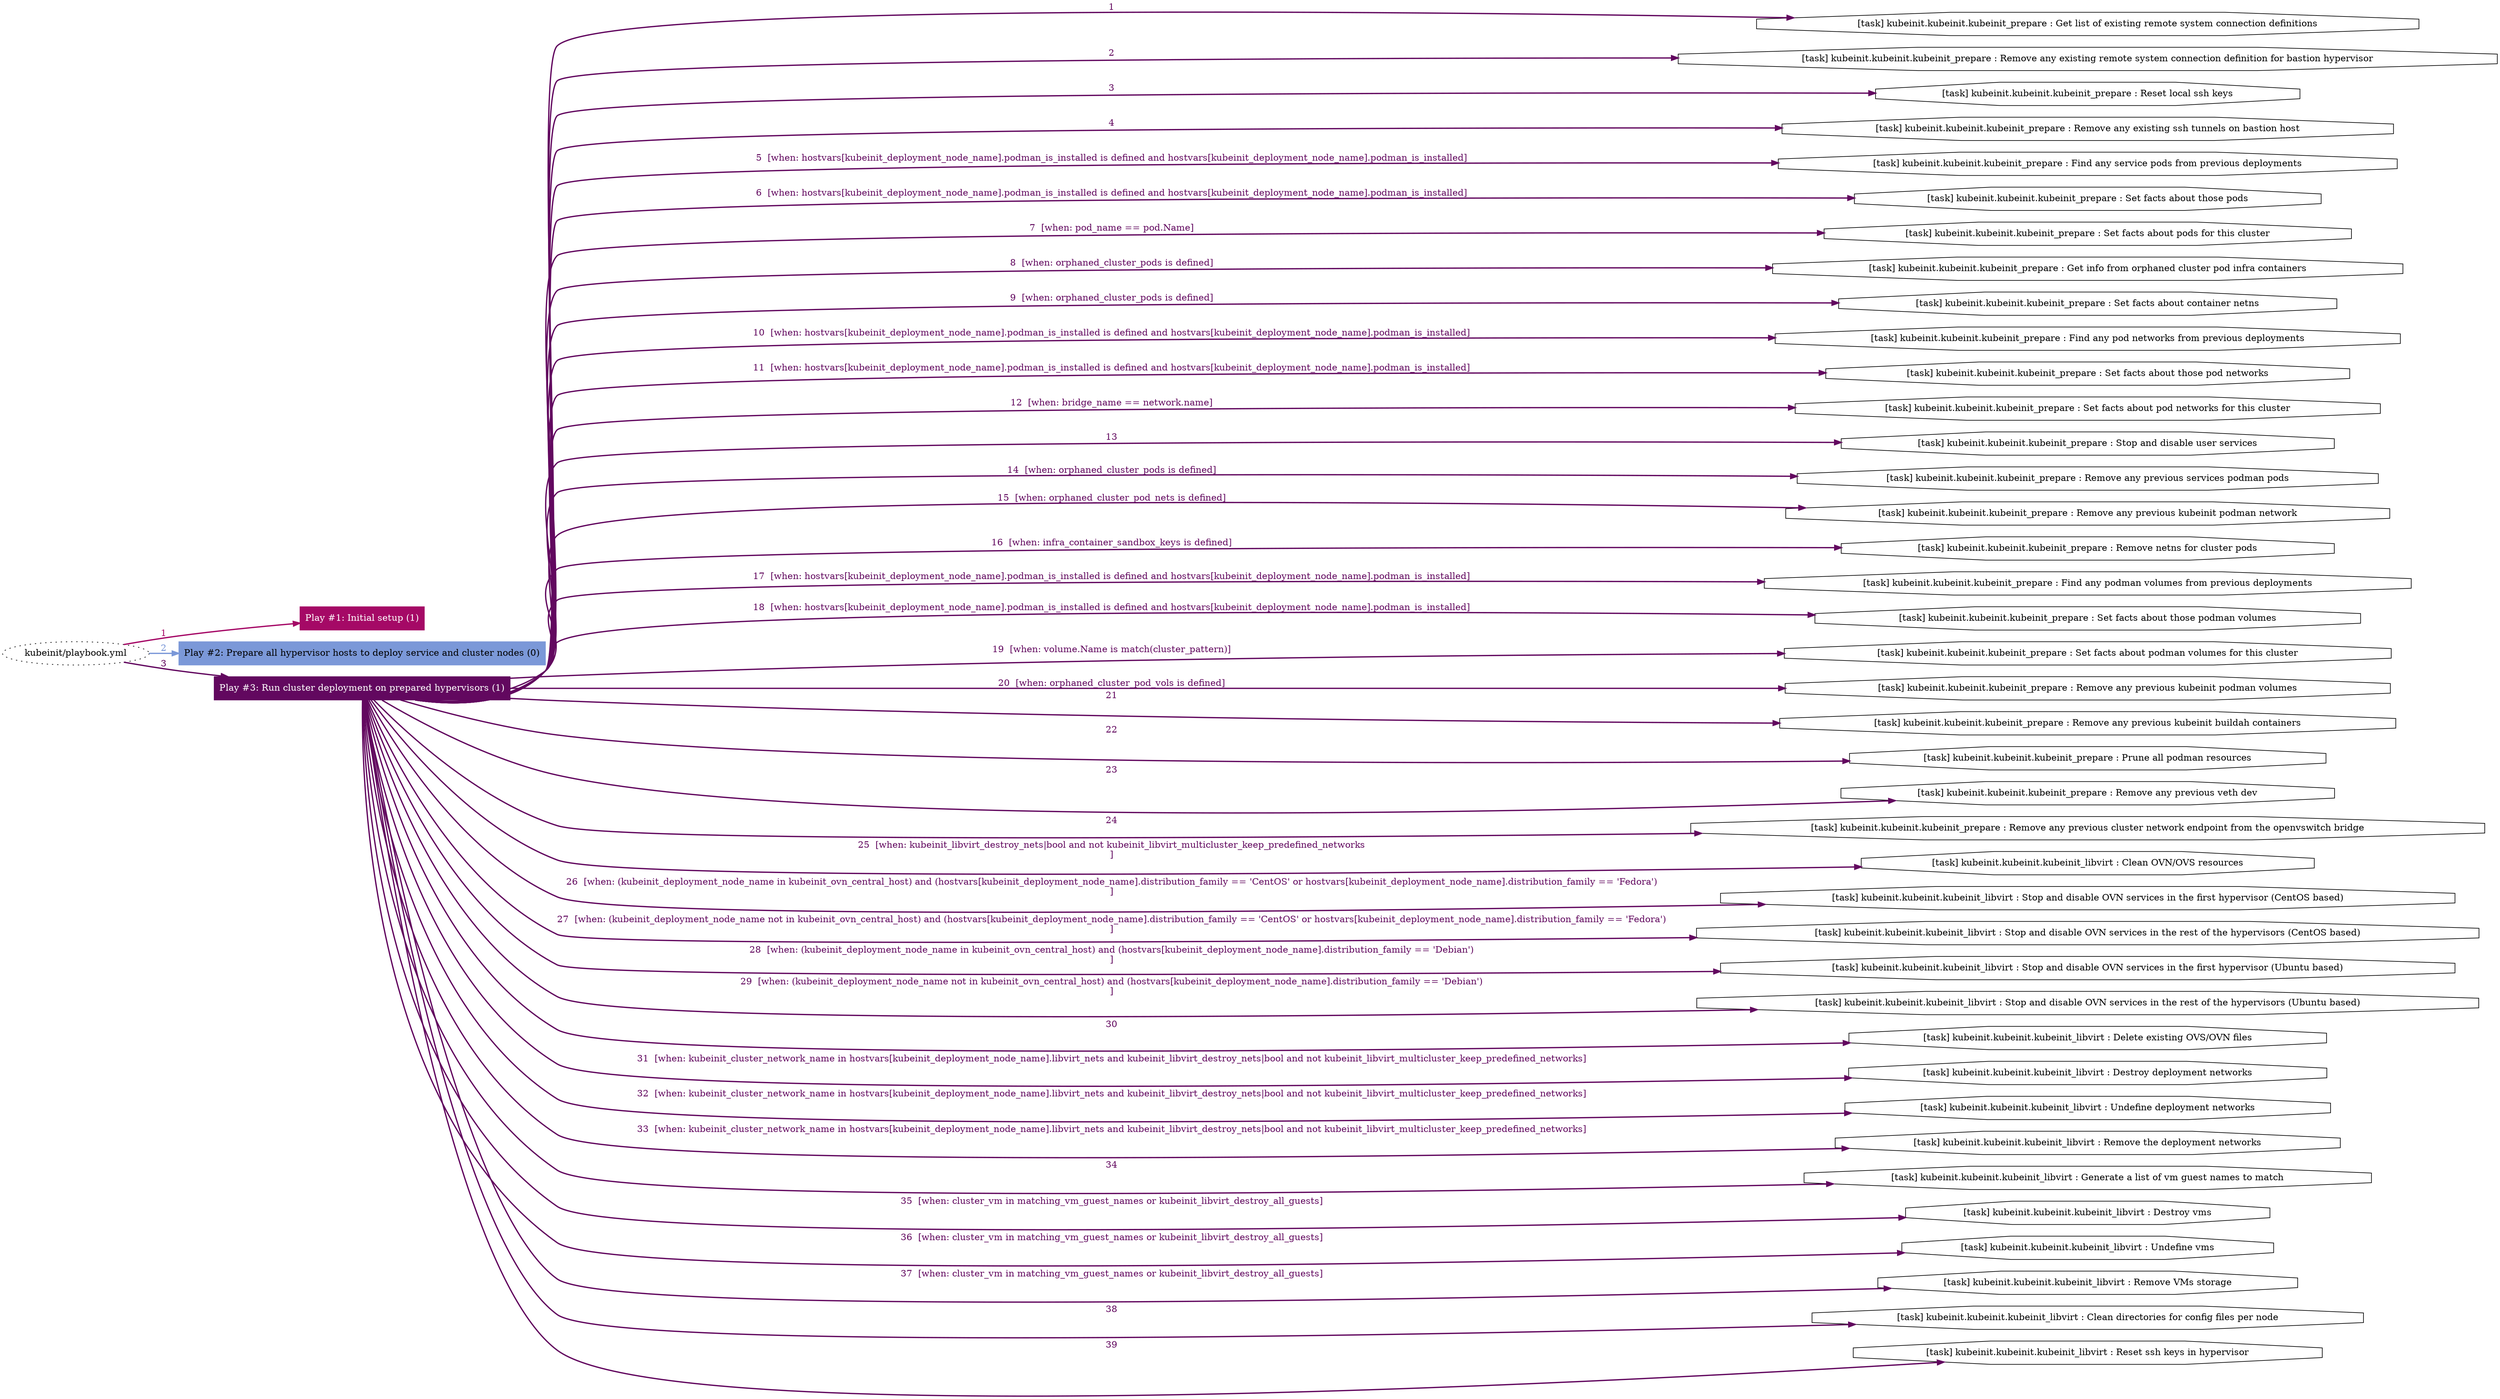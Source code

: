 digraph "kubeinit/playbook.yml "{
	graph [concentrate=true ordering=in rankdir=LR ratio=fill]
	edge [esep=5 sep=10]
	"kubeinit/playbook.yml" [id=root_node style=dotted]
	subgraph "Play #1: Initial setup (1) "{
		"Play #1: Initial setup (1)" [color="#a50966" fontcolor="#ffffff" id="play_a1387f41-b7bb-49d8-98b6-33ec2702af17" shape=box style=filled tooltip=localhost]
		"kubeinit/playbook.yml" -> "Play #1: Initial setup (1)" [label=1 color="#a50966" fontcolor="#a50966" id="edge_91ad8f6e-4850-4bef-8eff-d2e113e96812" style=bold]
	}
	subgraph "Play #2: Prepare all hypervisor hosts to deploy service and cluster nodes (0) "{
		"Play #2: Prepare all hypervisor hosts to deploy service and cluster nodes (0)" [color="#7b98d8" fontcolor="#000000" id="play_ec06dc62-13a4-49f2-ba86-e07b044ee218" shape=box style=filled tooltip=""]
		"kubeinit/playbook.yml" -> "Play #2: Prepare all hypervisor hosts to deploy service and cluster nodes (0)" [label=2 color="#7b98d8" fontcolor="#7b98d8" id="edge_66de62b5-c27e-48c3-b06b-ecd4adb2c7c7" style=bold]
	}
	subgraph "Play #3: Run cluster deployment on prepared hypervisors (1) "{
		"Play #3: Run cluster deployment on prepared hypervisors (1)" [color="#62085f" fontcolor="#ffffff" id="play_036b0e34-6fda-4330-bc8e-109a719296e6" shape=box style=filled tooltip=localhost]
		"kubeinit/playbook.yml" -> "Play #3: Run cluster deployment on prepared hypervisors (1)" [label=3 color="#62085f" fontcolor="#62085f" id="edge_0bc18b15-f51f-4a72-9f4f-c85fd76f94b4" style=bold]
		"task_169668bf-4541-44da-8700-f87e6be98463" [label="[task] kubeinit.kubeinit.kubeinit_prepare : Get list of existing remote system connection definitions" id="task_169668bf-4541-44da-8700-f87e6be98463" shape=octagon tooltip="[task] kubeinit.kubeinit.kubeinit_prepare : Get list of existing remote system connection definitions"]
		"Play #3: Run cluster deployment on prepared hypervisors (1)" -> "task_169668bf-4541-44da-8700-f87e6be98463" [label=1 color="#62085f" fontcolor="#62085f" id="edge_6e803d1e-3ba5-4034-88ff-5f02cb3239cc" style=bold]
		"task_d655adf2-0d70-4642-b07c-669457c51b8a" [label="[task] kubeinit.kubeinit.kubeinit_prepare : Remove any existing remote system connection definition for bastion hypervisor" id="task_d655adf2-0d70-4642-b07c-669457c51b8a" shape=octagon tooltip="[task] kubeinit.kubeinit.kubeinit_prepare : Remove any existing remote system connection definition for bastion hypervisor"]
		"Play #3: Run cluster deployment on prepared hypervisors (1)" -> "task_d655adf2-0d70-4642-b07c-669457c51b8a" [label=2 color="#62085f" fontcolor="#62085f" id="edge_54481008-b43b-4026-815f-80d96d889c1b" style=bold]
		"task_0fe05c91-bcc4-4c7f-b221-4efc98ad7317" [label="[task] kubeinit.kubeinit.kubeinit_prepare : Reset local ssh keys" id="task_0fe05c91-bcc4-4c7f-b221-4efc98ad7317" shape=octagon tooltip="[task] kubeinit.kubeinit.kubeinit_prepare : Reset local ssh keys"]
		"Play #3: Run cluster deployment on prepared hypervisors (1)" -> "task_0fe05c91-bcc4-4c7f-b221-4efc98ad7317" [label=3 color="#62085f" fontcolor="#62085f" id="edge_6ecc8dce-ed13-409d-8f73-933d35fe0f2d" style=bold]
		"task_9d92274c-af77-4b5e-8908-7cd5575ada12" [label="[task] kubeinit.kubeinit.kubeinit_prepare : Remove any existing ssh tunnels on bastion host" id="task_9d92274c-af77-4b5e-8908-7cd5575ada12" shape=octagon tooltip="[task] kubeinit.kubeinit.kubeinit_prepare : Remove any existing ssh tunnels on bastion host"]
		"Play #3: Run cluster deployment on prepared hypervisors (1)" -> "task_9d92274c-af77-4b5e-8908-7cd5575ada12" [label=4 color="#62085f" fontcolor="#62085f" id="edge_5f6db86b-5230-4be1-9461-ac58860e3c0b" style=bold]
		"task_67c65e4d-95fb-4a70-9c05-0319cfebf3f5" [label="[task] kubeinit.kubeinit.kubeinit_prepare : Find any service pods from previous deployments" id="task_67c65e4d-95fb-4a70-9c05-0319cfebf3f5" shape=octagon tooltip="[task] kubeinit.kubeinit.kubeinit_prepare : Find any service pods from previous deployments"]
		"Play #3: Run cluster deployment on prepared hypervisors (1)" -> "task_67c65e4d-95fb-4a70-9c05-0319cfebf3f5" [label="5  [when: hostvars[kubeinit_deployment_node_name].podman_is_installed is defined and hostvars[kubeinit_deployment_node_name].podman_is_installed]" color="#62085f" fontcolor="#62085f" id="edge_78362b4b-b94c-402c-b4dd-7b40689b4864" style=bold]
		"task_f736667b-26aa-497f-bc52-da88040dd0ce" [label="[task] kubeinit.kubeinit.kubeinit_prepare : Set facts about those pods" id="task_f736667b-26aa-497f-bc52-da88040dd0ce" shape=octagon tooltip="[task] kubeinit.kubeinit.kubeinit_prepare : Set facts about those pods"]
		"Play #3: Run cluster deployment on prepared hypervisors (1)" -> "task_f736667b-26aa-497f-bc52-da88040dd0ce" [label="6  [when: hostvars[kubeinit_deployment_node_name].podman_is_installed is defined and hostvars[kubeinit_deployment_node_name].podman_is_installed]" color="#62085f" fontcolor="#62085f" id="edge_ffad34ed-d4f6-4b6f-a44b-62f909750e97" style=bold]
		"task_5c5198cf-c3b7-46da-b6c4-9ab7e8c1baab" [label="[task] kubeinit.kubeinit.kubeinit_prepare : Set facts about pods for this cluster" id="task_5c5198cf-c3b7-46da-b6c4-9ab7e8c1baab" shape=octagon tooltip="[task] kubeinit.kubeinit.kubeinit_prepare : Set facts about pods for this cluster"]
		"Play #3: Run cluster deployment on prepared hypervisors (1)" -> "task_5c5198cf-c3b7-46da-b6c4-9ab7e8c1baab" [label="7  [when: pod_name == pod.Name]" color="#62085f" fontcolor="#62085f" id="edge_13a77500-83e1-49c3-8e74-821de7eef20d" style=bold]
		"task_a985e9f2-d06d-4b79-8888-1487f755b244" [label="[task] kubeinit.kubeinit.kubeinit_prepare : Get info from orphaned cluster pod infra containers" id="task_a985e9f2-d06d-4b79-8888-1487f755b244" shape=octagon tooltip="[task] kubeinit.kubeinit.kubeinit_prepare : Get info from orphaned cluster pod infra containers"]
		"Play #3: Run cluster deployment on prepared hypervisors (1)" -> "task_a985e9f2-d06d-4b79-8888-1487f755b244" [label="8  [when: orphaned_cluster_pods is defined]" color="#62085f" fontcolor="#62085f" id="edge_04566e03-9f9a-4cc5-9447-58706979801a" style=bold]
		"task_80a07830-d492-408f-83c9-2e5b27a8f7b7" [label="[task] kubeinit.kubeinit.kubeinit_prepare : Set facts about container netns" id="task_80a07830-d492-408f-83c9-2e5b27a8f7b7" shape=octagon tooltip="[task] kubeinit.kubeinit.kubeinit_prepare : Set facts about container netns"]
		"Play #3: Run cluster deployment on prepared hypervisors (1)" -> "task_80a07830-d492-408f-83c9-2e5b27a8f7b7" [label="9  [when: orphaned_cluster_pods is defined]" color="#62085f" fontcolor="#62085f" id="edge_6979cecb-8a60-488e-98fd-0c85dca002ab" style=bold]
		"task_9ad0d80e-040d-42a3-a5a6-743cf27a6e07" [label="[task] kubeinit.kubeinit.kubeinit_prepare : Find any pod networks from previous deployments" id="task_9ad0d80e-040d-42a3-a5a6-743cf27a6e07" shape=octagon tooltip="[task] kubeinit.kubeinit.kubeinit_prepare : Find any pod networks from previous deployments"]
		"Play #3: Run cluster deployment on prepared hypervisors (1)" -> "task_9ad0d80e-040d-42a3-a5a6-743cf27a6e07" [label="10  [when: hostvars[kubeinit_deployment_node_name].podman_is_installed is defined and hostvars[kubeinit_deployment_node_name].podman_is_installed]" color="#62085f" fontcolor="#62085f" id="edge_dc01c474-1dc9-47dc-b717-dd84921a010a" style=bold]
		"task_6d5f5fc1-0ae0-412f-98f6-1398b971c6cf" [label="[task] kubeinit.kubeinit.kubeinit_prepare : Set facts about those pod networks" id="task_6d5f5fc1-0ae0-412f-98f6-1398b971c6cf" shape=octagon tooltip="[task] kubeinit.kubeinit.kubeinit_prepare : Set facts about those pod networks"]
		"Play #3: Run cluster deployment on prepared hypervisors (1)" -> "task_6d5f5fc1-0ae0-412f-98f6-1398b971c6cf" [label="11  [when: hostvars[kubeinit_deployment_node_name].podman_is_installed is defined and hostvars[kubeinit_deployment_node_name].podman_is_installed]" color="#62085f" fontcolor="#62085f" id="edge_304d0249-3b29-4da8-a057-d268745b63bd" style=bold]
		"task_cdb08ec2-173d-4d26-a0ba-5be142531400" [label="[task] kubeinit.kubeinit.kubeinit_prepare : Set facts about pod networks for this cluster" id="task_cdb08ec2-173d-4d26-a0ba-5be142531400" shape=octagon tooltip="[task] kubeinit.kubeinit.kubeinit_prepare : Set facts about pod networks for this cluster"]
		"Play #3: Run cluster deployment on prepared hypervisors (1)" -> "task_cdb08ec2-173d-4d26-a0ba-5be142531400" [label="12  [when: bridge_name == network.name]" color="#62085f" fontcolor="#62085f" id="edge_2adef799-186e-4fb8-8a5a-be72d0713cd8" style=bold]
		"task_74517f0c-4f09-4530-ae41-006e77553c5d" [label="[task] kubeinit.kubeinit.kubeinit_prepare : Stop and disable user services" id="task_74517f0c-4f09-4530-ae41-006e77553c5d" shape=octagon tooltip="[task] kubeinit.kubeinit.kubeinit_prepare : Stop and disable user services"]
		"Play #3: Run cluster deployment on prepared hypervisors (1)" -> "task_74517f0c-4f09-4530-ae41-006e77553c5d" [label=13 color="#62085f" fontcolor="#62085f" id="edge_7225a7b5-f1f0-46fb-bd33-77a9a3b66067" style=bold]
		"task_2a0903a6-b050-4968-b160-5ce9e9c90474" [label="[task] kubeinit.kubeinit.kubeinit_prepare : Remove any previous services podman pods" id="task_2a0903a6-b050-4968-b160-5ce9e9c90474" shape=octagon tooltip="[task] kubeinit.kubeinit.kubeinit_prepare : Remove any previous services podman pods"]
		"Play #3: Run cluster deployment on prepared hypervisors (1)" -> "task_2a0903a6-b050-4968-b160-5ce9e9c90474" [label="14  [when: orphaned_cluster_pods is defined]" color="#62085f" fontcolor="#62085f" id="edge_e264aed2-9ef1-4aa7-9f37-d171933f9ba2" style=bold]
		"task_fa4a68e4-53ee-4437-8bd1-e47b8afeaec6" [label="[task] kubeinit.kubeinit.kubeinit_prepare : Remove any previous kubeinit podman network" id="task_fa4a68e4-53ee-4437-8bd1-e47b8afeaec6" shape=octagon tooltip="[task] kubeinit.kubeinit.kubeinit_prepare : Remove any previous kubeinit podman network"]
		"Play #3: Run cluster deployment on prepared hypervisors (1)" -> "task_fa4a68e4-53ee-4437-8bd1-e47b8afeaec6" [label="15  [when: orphaned_cluster_pod_nets is defined]" color="#62085f" fontcolor="#62085f" id="edge_155792ab-93a3-4b08-83f5-f252a4d5f7ff" style=bold]
		"task_13a8bd80-63b0-4a53-ab69-4cd9321e3e9f" [label="[task] kubeinit.kubeinit.kubeinit_prepare : Remove netns for cluster pods" id="task_13a8bd80-63b0-4a53-ab69-4cd9321e3e9f" shape=octagon tooltip="[task] kubeinit.kubeinit.kubeinit_prepare : Remove netns for cluster pods"]
		"Play #3: Run cluster deployment on prepared hypervisors (1)" -> "task_13a8bd80-63b0-4a53-ab69-4cd9321e3e9f" [label="16  [when: infra_container_sandbox_keys is defined]" color="#62085f" fontcolor="#62085f" id="edge_f65836a6-a3e3-49c7-9b4c-345e78e32f66" style=bold]
		"task_bf2439fc-15da-4d84-95b1-9e2b22629019" [label="[task] kubeinit.kubeinit.kubeinit_prepare : Find any podman volumes from previous deployments" id="task_bf2439fc-15da-4d84-95b1-9e2b22629019" shape=octagon tooltip="[task] kubeinit.kubeinit.kubeinit_prepare : Find any podman volumes from previous deployments"]
		"Play #3: Run cluster deployment on prepared hypervisors (1)" -> "task_bf2439fc-15da-4d84-95b1-9e2b22629019" [label="17  [when: hostvars[kubeinit_deployment_node_name].podman_is_installed is defined and hostvars[kubeinit_deployment_node_name].podman_is_installed]" color="#62085f" fontcolor="#62085f" id="edge_37eab407-4ae0-4c19-9021-884399dc0416" style=bold]
		"task_fbc05353-ad9a-44c7-8e2d-d239cf8a09d8" [label="[task] kubeinit.kubeinit.kubeinit_prepare : Set facts about those podman volumes" id="task_fbc05353-ad9a-44c7-8e2d-d239cf8a09d8" shape=octagon tooltip="[task] kubeinit.kubeinit.kubeinit_prepare : Set facts about those podman volumes"]
		"Play #3: Run cluster deployment on prepared hypervisors (1)" -> "task_fbc05353-ad9a-44c7-8e2d-d239cf8a09d8" [label="18  [when: hostvars[kubeinit_deployment_node_name].podman_is_installed is defined and hostvars[kubeinit_deployment_node_name].podman_is_installed]" color="#62085f" fontcolor="#62085f" id="edge_81bf44d8-6461-4ff4-af05-2de5cc103eca" style=bold]
		"task_4c53f4bb-0382-4dc3-8fa5-4a8f3cf69a0a" [label="[task] kubeinit.kubeinit.kubeinit_prepare : Set facts about podman volumes for this cluster" id="task_4c53f4bb-0382-4dc3-8fa5-4a8f3cf69a0a" shape=octagon tooltip="[task] kubeinit.kubeinit.kubeinit_prepare : Set facts about podman volumes for this cluster"]
		"Play #3: Run cluster deployment on prepared hypervisors (1)" -> "task_4c53f4bb-0382-4dc3-8fa5-4a8f3cf69a0a" [label="19  [when: volume.Name is match(cluster_pattern)]" color="#62085f" fontcolor="#62085f" id="edge_0ce868fb-8950-441d-a428-e43a819bfd72" style=bold]
		"task_fbe73f5b-11d7-4140-b75f-90921c1f07b1" [label="[task] kubeinit.kubeinit.kubeinit_prepare : Remove any previous kubeinit podman volumes" id="task_fbe73f5b-11d7-4140-b75f-90921c1f07b1" shape=octagon tooltip="[task] kubeinit.kubeinit.kubeinit_prepare : Remove any previous kubeinit podman volumes"]
		"Play #3: Run cluster deployment on prepared hypervisors (1)" -> "task_fbe73f5b-11d7-4140-b75f-90921c1f07b1" [label="20  [when: orphaned_cluster_pod_vols is defined]" color="#62085f" fontcolor="#62085f" id="edge_083eed3b-46a0-47cf-a6ca-49176e6c394b" style=bold]
		"task_665a326f-b5f8-4d18-9869-965008c67a37" [label="[task] kubeinit.kubeinit.kubeinit_prepare : Remove any previous kubeinit buildah containers" id="task_665a326f-b5f8-4d18-9869-965008c67a37" shape=octagon tooltip="[task] kubeinit.kubeinit.kubeinit_prepare : Remove any previous kubeinit buildah containers"]
		"Play #3: Run cluster deployment on prepared hypervisors (1)" -> "task_665a326f-b5f8-4d18-9869-965008c67a37" [label=21 color="#62085f" fontcolor="#62085f" id="edge_190059a0-bee6-4011-b846-4a3902e95528" style=bold]
		"task_1af7f559-95df-4caf-8821-f92ed8dbfb25" [label="[task] kubeinit.kubeinit.kubeinit_prepare : Prune all podman resources" id="task_1af7f559-95df-4caf-8821-f92ed8dbfb25" shape=octagon tooltip="[task] kubeinit.kubeinit.kubeinit_prepare : Prune all podman resources"]
		"Play #3: Run cluster deployment on prepared hypervisors (1)" -> "task_1af7f559-95df-4caf-8821-f92ed8dbfb25" [label=22 color="#62085f" fontcolor="#62085f" id="edge_7d116180-31ba-40c6-8375-f0531ab4e0fd" style=bold]
		"task_4fb0eaf4-ad63-4958-9d4d-b1d393d19e3f" [label="[task] kubeinit.kubeinit.kubeinit_prepare : Remove any previous veth dev" id="task_4fb0eaf4-ad63-4958-9d4d-b1d393d19e3f" shape=octagon tooltip="[task] kubeinit.kubeinit.kubeinit_prepare : Remove any previous veth dev"]
		"Play #3: Run cluster deployment on prepared hypervisors (1)" -> "task_4fb0eaf4-ad63-4958-9d4d-b1d393d19e3f" [label=23 color="#62085f" fontcolor="#62085f" id="edge_9257153d-e1c4-45f7-961c-53c1ce07f435" style=bold]
		"task_68b3d83f-f07a-478d-8a4d-9717f333d07c" [label="[task] kubeinit.kubeinit.kubeinit_prepare : Remove any previous cluster network endpoint from the openvswitch bridge" id="task_68b3d83f-f07a-478d-8a4d-9717f333d07c" shape=octagon tooltip="[task] kubeinit.kubeinit.kubeinit_prepare : Remove any previous cluster network endpoint from the openvswitch bridge"]
		"Play #3: Run cluster deployment on prepared hypervisors (1)" -> "task_68b3d83f-f07a-478d-8a4d-9717f333d07c" [label=24 color="#62085f" fontcolor="#62085f" id="edge_046097b4-4e94-41ed-aae3-2cbd751ef787" style=bold]
		"task_69cbc92a-878f-4e3d-a0b5-4c784604b153" [label="[task] kubeinit.kubeinit.kubeinit_libvirt : Clean OVN/OVS resources" id="task_69cbc92a-878f-4e3d-a0b5-4c784604b153" shape=octagon tooltip="[task] kubeinit.kubeinit.kubeinit_libvirt : Clean OVN/OVS resources"]
		"Play #3: Run cluster deployment on prepared hypervisors (1)" -> "task_69cbc92a-878f-4e3d-a0b5-4c784604b153" [label="25  [when: kubeinit_libvirt_destroy_nets|bool and not kubeinit_libvirt_multicluster_keep_predefined_networks
]" color="#62085f" fontcolor="#62085f" id="edge_a16def9f-8f30-4da0-ac0c-746d60a18d52" style=bold]
		"task_aae75400-2a45-469c-bf14-7f3c96c4921a" [label="[task] kubeinit.kubeinit.kubeinit_libvirt : Stop and disable OVN services in the first hypervisor (CentOS based)" id="task_aae75400-2a45-469c-bf14-7f3c96c4921a" shape=octagon tooltip="[task] kubeinit.kubeinit.kubeinit_libvirt : Stop and disable OVN services in the first hypervisor (CentOS based)"]
		"Play #3: Run cluster deployment on prepared hypervisors (1)" -> "task_aae75400-2a45-469c-bf14-7f3c96c4921a" [label="26  [when: (kubeinit_deployment_node_name in kubeinit_ovn_central_host) and (hostvars[kubeinit_deployment_node_name].distribution_family == 'CentOS' or hostvars[kubeinit_deployment_node_name].distribution_family == 'Fedora')
]" color="#62085f" fontcolor="#62085f" id="edge_3a2cb49a-e479-4215-b49b-91c0ad10fe08" style=bold]
		"task_580b381c-dff4-4ba6-9a1a-34e46dac0b98" [label="[task] kubeinit.kubeinit.kubeinit_libvirt : Stop and disable OVN services in the rest of the hypervisors (CentOS based)" id="task_580b381c-dff4-4ba6-9a1a-34e46dac0b98" shape=octagon tooltip="[task] kubeinit.kubeinit.kubeinit_libvirt : Stop and disable OVN services in the rest of the hypervisors (CentOS based)"]
		"Play #3: Run cluster deployment on prepared hypervisors (1)" -> "task_580b381c-dff4-4ba6-9a1a-34e46dac0b98" [label="27  [when: (kubeinit_deployment_node_name not in kubeinit_ovn_central_host) and (hostvars[kubeinit_deployment_node_name].distribution_family == 'CentOS' or hostvars[kubeinit_deployment_node_name].distribution_family == 'Fedora')
]" color="#62085f" fontcolor="#62085f" id="edge_4781d7cd-228d-49cc-a429-df43c555ef1e" style=bold]
		"task_67a40986-d0d3-4d05-8d4c-c8df7feef46a" [label="[task] kubeinit.kubeinit.kubeinit_libvirt : Stop and disable OVN services in the first hypervisor (Ubuntu based)" id="task_67a40986-d0d3-4d05-8d4c-c8df7feef46a" shape=octagon tooltip="[task] kubeinit.kubeinit.kubeinit_libvirt : Stop and disable OVN services in the first hypervisor (Ubuntu based)"]
		"Play #3: Run cluster deployment on prepared hypervisors (1)" -> "task_67a40986-d0d3-4d05-8d4c-c8df7feef46a" [label="28  [when: (kubeinit_deployment_node_name in kubeinit_ovn_central_host) and (hostvars[kubeinit_deployment_node_name].distribution_family == 'Debian')
]" color="#62085f" fontcolor="#62085f" id="edge_c729e8a5-5347-469e-9f59-4173a294c687" style=bold]
		"task_84067a85-6cd0-4661-b7c7-82200ec72cba" [label="[task] kubeinit.kubeinit.kubeinit_libvirt : Stop and disable OVN services in the rest of the hypervisors (Ubuntu based)" id="task_84067a85-6cd0-4661-b7c7-82200ec72cba" shape=octagon tooltip="[task] kubeinit.kubeinit.kubeinit_libvirt : Stop and disable OVN services in the rest of the hypervisors (Ubuntu based)"]
		"Play #3: Run cluster deployment on prepared hypervisors (1)" -> "task_84067a85-6cd0-4661-b7c7-82200ec72cba" [label="29  [when: (kubeinit_deployment_node_name not in kubeinit_ovn_central_host) and (hostvars[kubeinit_deployment_node_name].distribution_family == 'Debian')
]" color="#62085f" fontcolor="#62085f" id="edge_be860123-8a89-402e-bb37-d1d5c796680e" style=bold]
		"task_6075b62b-16b0-42d4-9bd5-980c29b9aace" [label="[task] kubeinit.kubeinit.kubeinit_libvirt : Delete existing OVS/OVN files" id="task_6075b62b-16b0-42d4-9bd5-980c29b9aace" shape=octagon tooltip="[task] kubeinit.kubeinit.kubeinit_libvirt : Delete existing OVS/OVN files"]
		"Play #3: Run cluster deployment on prepared hypervisors (1)" -> "task_6075b62b-16b0-42d4-9bd5-980c29b9aace" [label=30 color="#62085f" fontcolor="#62085f" id="edge_d47457ce-3c08-4136-bb8c-751082ca00c3" style=bold]
		"task_8430200e-6b73-4bc1-b90e-148039ea6bad" [label="[task] kubeinit.kubeinit.kubeinit_libvirt : Destroy deployment networks" id="task_8430200e-6b73-4bc1-b90e-148039ea6bad" shape=octagon tooltip="[task] kubeinit.kubeinit.kubeinit_libvirt : Destroy deployment networks"]
		"Play #3: Run cluster deployment on prepared hypervisors (1)" -> "task_8430200e-6b73-4bc1-b90e-148039ea6bad" [label="31  [when: kubeinit_cluster_network_name in hostvars[kubeinit_deployment_node_name].libvirt_nets and kubeinit_libvirt_destroy_nets|bool and not kubeinit_libvirt_multicluster_keep_predefined_networks]" color="#62085f" fontcolor="#62085f" id="edge_f7330dc0-2a2e-4e1e-8ed0-f9eabc6b9e64" style=bold]
		"task_091d3ed5-3fa5-4ce4-862d-d4679fba8507" [label="[task] kubeinit.kubeinit.kubeinit_libvirt : Undefine deployment networks" id="task_091d3ed5-3fa5-4ce4-862d-d4679fba8507" shape=octagon tooltip="[task] kubeinit.kubeinit.kubeinit_libvirt : Undefine deployment networks"]
		"Play #3: Run cluster deployment on prepared hypervisors (1)" -> "task_091d3ed5-3fa5-4ce4-862d-d4679fba8507" [label="32  [when: kubeinit_cluster_network_name in hostvars[kubeinit_deployment_node_name].libvirt_nets and kubeinit_libvirt_destroy_nets|bool and not kubeinit_libvirt_multicluster_keep_predefined_networks]" color="#62085f" fontcolor="#62085f" id="edge_2081dc90-5647-420e-8324-3d9d9f5d260f" style=bold]
		"task_a2535fb9-71b7-402e-91d2-67060745a694" [label="[task] kubeinit.kubeinit.kubeinit_libvirt : Remove the deployment networks" id="task_a2535fb9-71b7-402e-91d2-67060745a694" shape=octagon tooltip="[task] kubeinit.kubeinit.kubeinit_libvirt : Remove the deployment networks"]
		"Play #3: Run cluster deployment on prepared hypervisors (1)" -> "task_a2535fb9-71b7-402e-91d2-67060745a694" [label="33  [when: kubeinit_cluster_network_name in hostvars[kubeinit_deployment_node_name].libvirt_nets and kubeinit_libvirt_destroy_nets|bool and not kubeinit_libvirt_multicluster_keep_predefined_networks]" color="#62085f" fontcolor="#62085f" id="edge_011ffb2a-ea74-4e4e-9056-6253d66005a8" style=bold]
		"task_a7bdcabf-b3ac-4c44-bd28-9296f912170b" [label="[task] kubeinit.kubeinit.kubeinit_libvirt : Generate a list of vm guest names to match" id="task_a7bdcabf-b3ac-4c44-bd28-9296f912170b" shape=octagon tooltip="[task] kubeinit.kubeinit.kubeinit_libvirt : Generate a list of vm guest names to match"]
		"Play #3: Run cluster deployment on prepared hypervisors (1)" -> "task_a7bdcabf-b3ac-4c44-bd28-9296f912170b" [label=34 color="#62085f" fontcolor="#62085f" id="edge_f012da26-003d-4971-b429-1f6c1696d07e" style=bold]
		"task_39bb524d-d5c0-4e40-b0d8-0f34cf743213" [label="[task] kubeinit.kubeinit.kubeinit_libvirt : Destroy vms" id="task_39bb524d-d5c0-4e40-b0d8-0f34cf743213" shape=octagon tooltip="[task] kubeinit.kubeinit.kubeinit_libvirt : Destroy vms"]
		"Play #3: Run cluster deployment on prepared hypervisors (1)" -> "task_39bb524d-d5c0-4e40-b0d8-0f34cf743213" [label="35  [when: cluster_vm in matching_vm_guest_names or kubeinit_libvirt_destroy_all_guests]" color="#62085f" fontcolor="#62085f" id="edge_5fadae20-9f83-4ac7-a3e1-839208d26e5d" style=bold]
		"task_02d7c749-6ea0-4d18-93e9-c81f5ee36b53" [label="[task] kubeinit.kubeinit.kubeinit_libvirt : Undefine vms" id="task_02d7c749-6ea0-4d18-93e9-c81f5ee36b53" shape=octagon tooltip="[task] kubeinit.kubeinit.kubeinit_libvirt : Undefine vms"]
		"Play #3: Run cluster deployment on prepared hypervisors (1)" -> "task_02d7c749-6ea0-4d18-93e9-c81f5ee36b53" [label="36  [when: cluster_vm in matching_vm_guest_names or kubeinit_libvirt_destroy_all_guests]" color="#62085f" fontcolor="#62085f" id="edge_7e416bfe-c5db-416e-a746-30734b16ece9" style=bold]
		"task_7740eee0-d677-4902-b431-1765a7b4d66d" [label="[task] kubeinit.kubeinit.kubeinit_libvirt : Remove VMs storage" id="task_7740eee0-d677-4902-b431-1765a7b4d66d" shape=octagon tooltip="[task] kubeinit.kubeinit.kubeinit_libvirt : Remove VMs storage"]
		"Play #3: Run cluster deployment on prepared hypervisors (1)" -> "task_7740eee0-d677-4902-b431-1765a7b4d66d" [label="37  [when: cluster_vm in matching_vm_guest_names or kubeinit_libvirt_destroy_all_guests]" color="#62085f" fontcolor="#62085f" id="edge_0091208a-34f9-4789-9540-c344f591a850" style=bold]
		"task_0e54eba8-d1a2-49af-80ba-77af01998687" [label="[task] kubeinit.kubeinit.kubeinit_libvirt : Clean directories for config files per node" id="task_0e54eba8-d1a2-49af-80ba-77af01998687" shape=octagon tooltip="[task] kubeinit.kubeinit.kubeinit_libvirt : Clean directories for config files per node"]
		"Play #3: Run cluster deployment on prepared hypervisors (1)" -> "task_0e54eba8-d1a2-49af-80ba-77af01998687" [label=38 color="#62085f" fontcolor="#62085f" id="edge_b88e56b2-60a5-47b3-9f1b-43c2d34061f5" style=bold]
		"task_5c68d8b6-010c-4293-82ac-cc146dced214" [label="[task] kubeinit.kubeinit.kubeinit_libvirt : Reset ssh keys in hypervisor" id="task_5c68d8b6-010c-4293-82ac-cc146dced214" shape=octagon tooltip="[task] kubeinit.kubeinit.kubeinit_libvirt : Reset ssh keys in hypervisor"]
		"Play #3: Run cluster deployment on prepared hypervisors (1)" -> "task_5c68d8b6-010c-4293-82ac-cc146dced214" [label=39 color="#62085f" fontcolor="#62085f" id="edge_5d004dec-7f5f-4678-aa43-cb818f9dbd10" style=bold]
	}
}
